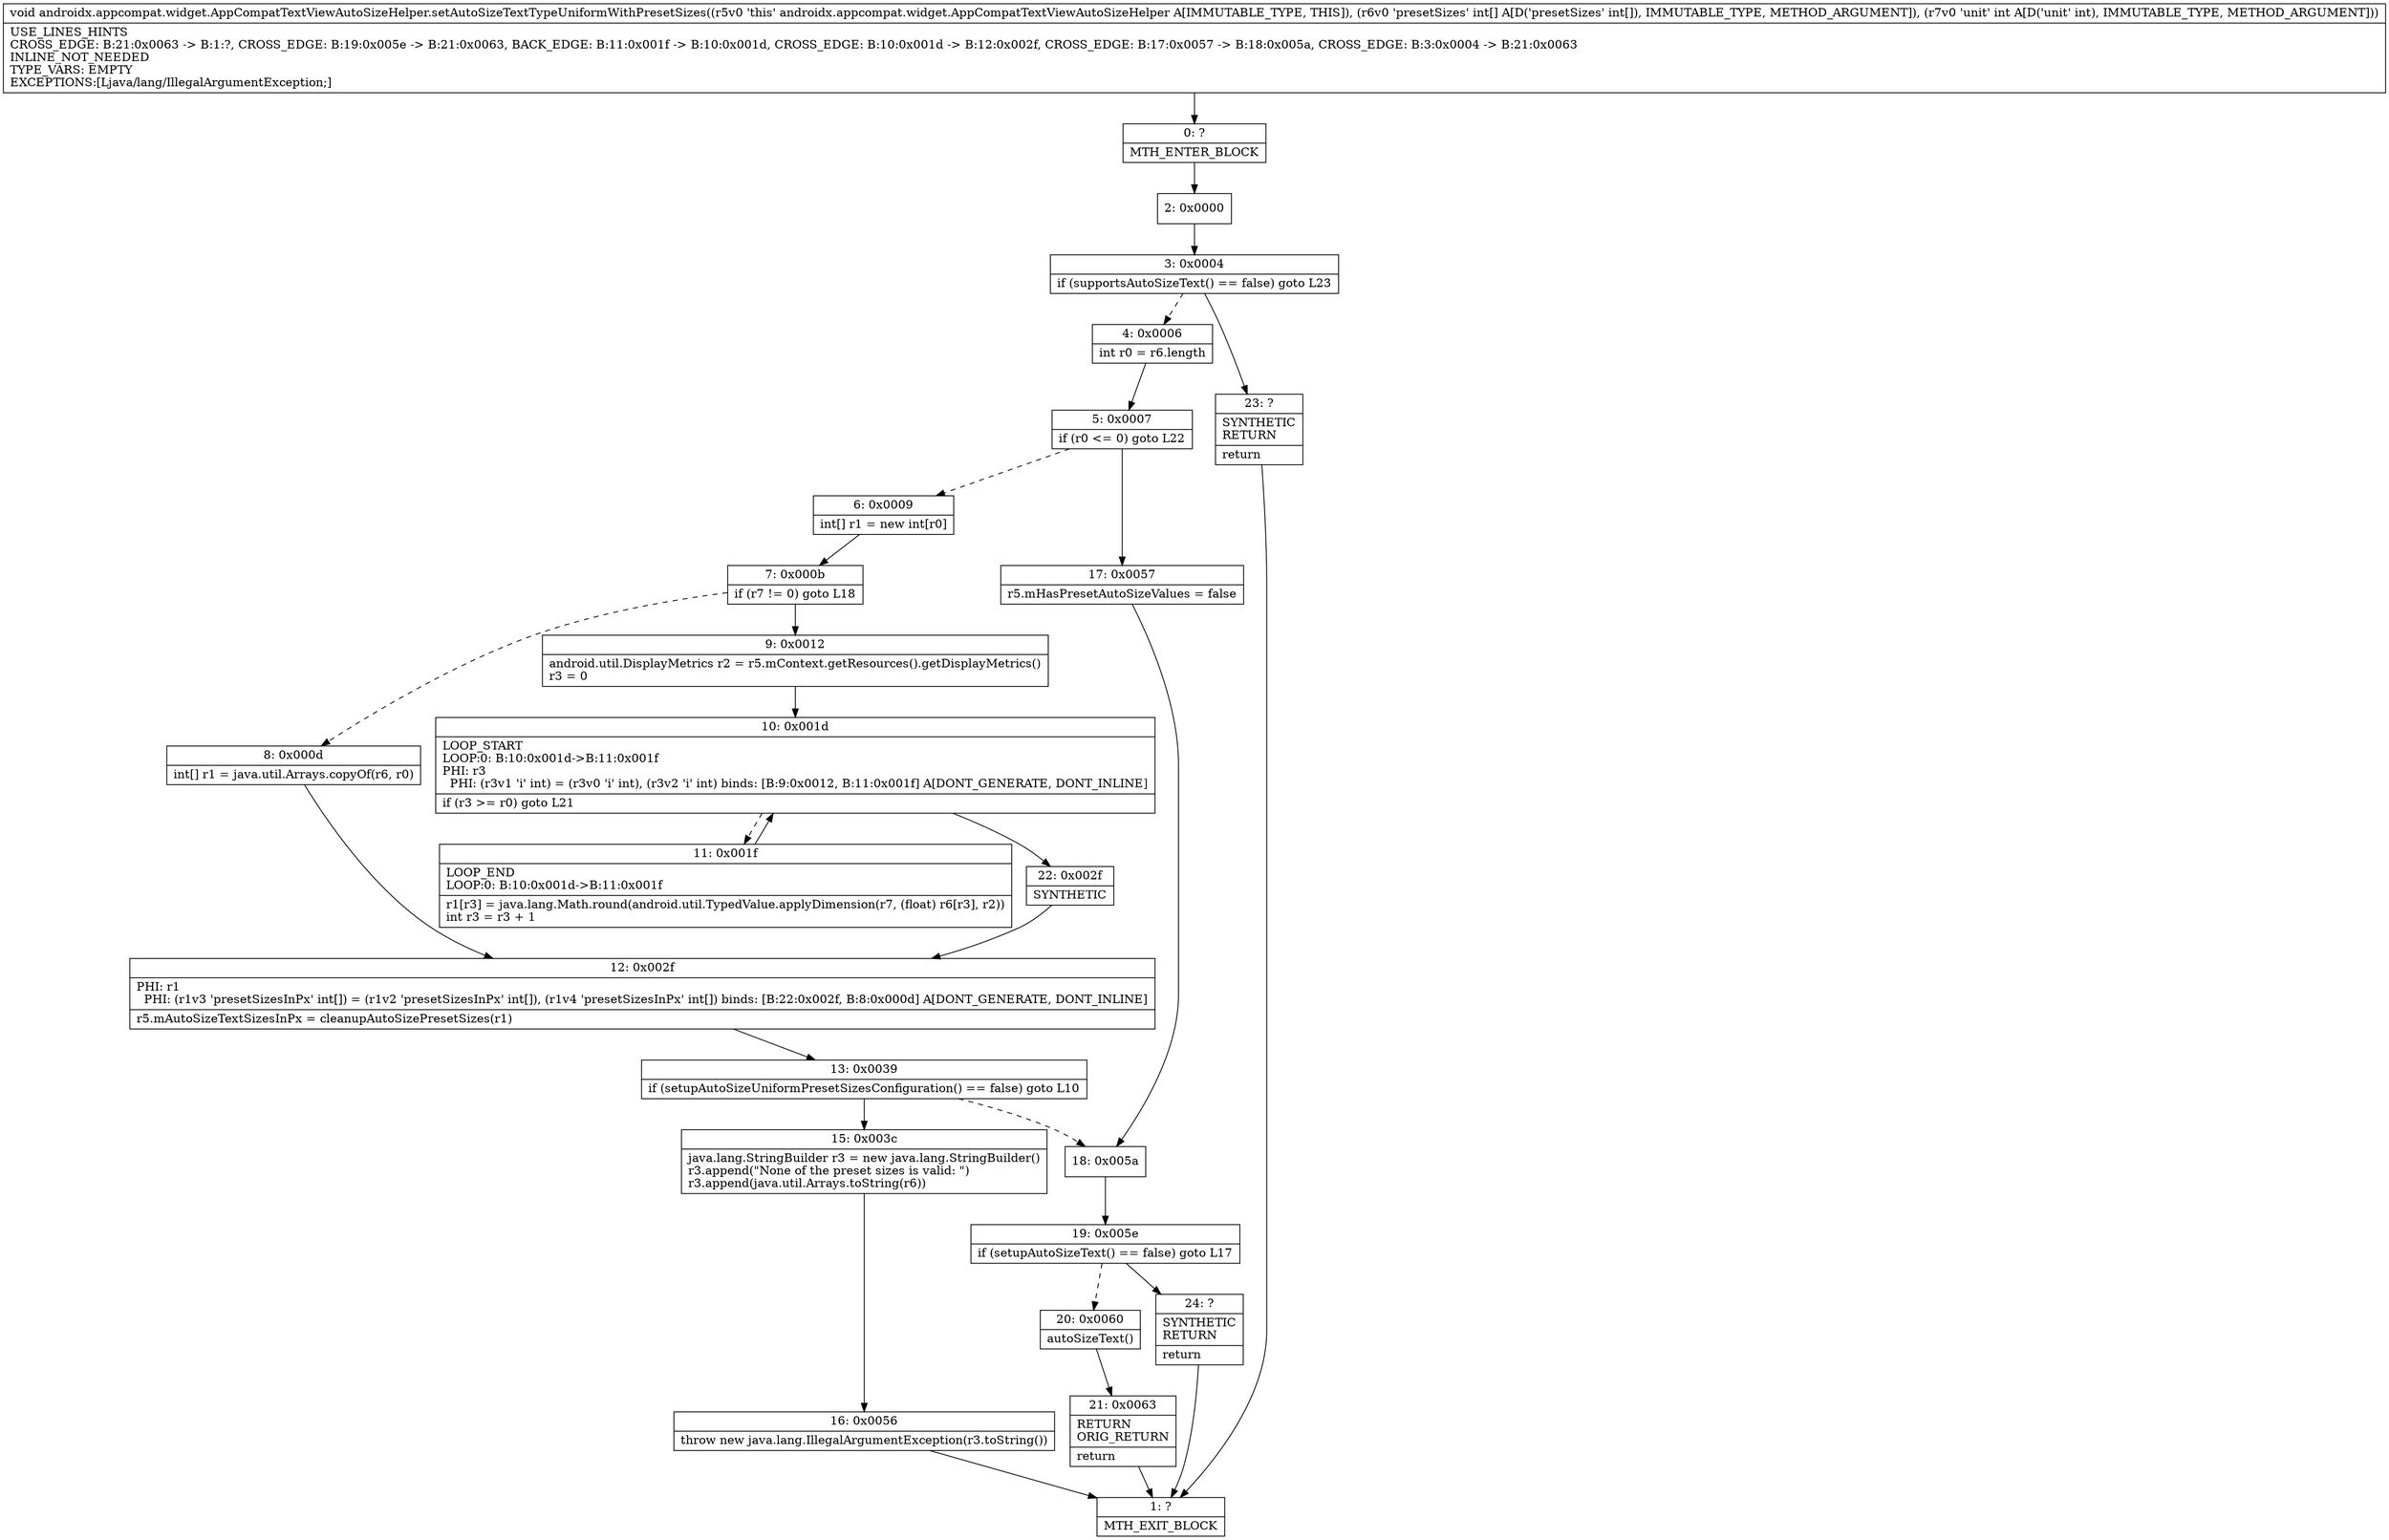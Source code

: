 digraph "CFG forandroidx.appcompat.widget.AppCompatTextViewAutoSizeHelper.setAutoSizeTextTypeUniformWithPresetSizes([II)V" {
Node_0 [shape=record,label="{0\:\ ?|MTH_ENTER_BLOCK\l}"];
Node_2 [shape=record,label="{2\:\ 0x0000}"];
Node_3 [shape=record,label="{3\:\ 0x0004|if (supportsAutoSizeText() == false) goto L23\l}"];
Node_4 [shape=record,label="{4\:\ 0x0006|int r0 = r6.length\l}"];
Node_5 [shape=record,label="{5\:\ 0x0007|if (r0 \<= 0) goto L22\l}"];
Node_6 [shape=record,label="{6\:\ 0x0009|int[] r1 = new int[r0]\l}"];
Node_7 [shape=record,label="{7\:\ 0x000b|if (r7 != 0) goto L18\l}"];
Node_8 [shape=record,label="{8\:\ 0x000d|int[] r1 = java.util.Arrays.copyOf(r6, r0)\l}"];
Node_12 [shape=record,label="{12\:\ 0x002f|PHI: r1 \l  PHI: (r1v3 'presetSizesInPx' int[]) = (r1v2 'presetSizesInPx' int[]), (r1v4 'presetSizesInPx' int[]) binds: [B:22:0x002f, B:8:0x000d] A[DONT_GENERATE, DONT_INLINE]\l|r5.mAutoSizeTextSizesInPx = cleanupAutoSizePresetSizes(r1)\l}"];
Node_13 [shape=record,label="{13\:\ 0x0039|if (setupAutoSizeUniformPresetSizesConfiguration() == false) goto L10\l}"];
Node_15 [shape=record,label="{15\:\ 0x003c|java.lang.StringBuilder r3 = new java.lang.StringBuilder()\lr3.append(\"None of the preset sizes is valid: \")\lr3.append(java.util.Arrays.toString(r6))\l}"];
Node_16 [shape=record,label="{16\:\ 0x0056|throw new java.lang.IllegalArgumentException(r3.toString())\l}"];
Node_1 [shape=record,label="{1\:\ ?|MTH_EXIT_BLOCK\l}"];
Node_18 [shape=record,label="{18\:\ 0x005a}"];
Node_19 [shape=record,label="{19\:\ 0x005e|if (setupAutoSizeText() == false) goto L17\l}"];
Node_20 [shape=record,label="{20\:\ 0x0060|autoSizeText()\l}"];
Node_21 [shape=record,label="{21\:\ 0x0063|RETURN\lORIG_RETURN\l|return\l}"];
Node_24 [shape=record,label="{24\:\ ?|SYNTHETIC\lRETURN\l|return\l}"];
Node_9 [shape=record,label="{9\:\ 0x0012|android.util.DisplayMetrics r2 = r5.mContext.getResources().getDisplayMetrics()\lr3 = 0\l}"];
Node_10 [shape=record,label="{10\:\ 0x001d|LOOP_START\lLOOP:0: B:10:0x001d\-\>B:11:0x001f\lPHI: r3 \l  PHI: (r3v1 'i' int) = (r3v0 'i' int), (r3v2 'i' int) binds: [B:9:0x0012, B:11:0x001f] A[DONT_GENERATE, DONT_INLINE]\l|if (r3 \>= r0) goto L21\l}"];
Node_11 [shape=record,label="{11\:\ 0x001f|LOOP_END\lLOOP:0: B:10:0x001d\-\>B:11:0x001f\l|r1[r3] = java.lang.Math.round(android.util.TypedValue.applyDimension(r7, (float) r6[r3], r2))\lint r3 = r3 + 1\l}"];
Node_22 [shape=record,label="{22\:\ 0x002f|SYNTHETIC\l}"];
Node_17 [shape=record,label="{17\:\ 0x0057|r5.mHasPresetAutoSizeValues = false\l}"];
Node_23 [shape=record,label="{23\:\ ?|SYNTHETIC\lRETURN\l|return\l}"];
MethodNode[shape=record,label="{void androidx.appcompat.widget.AppCompatTextViewAutoSizeHelper.setAutoSizeTextTypeUniformWithPresetSizes((r5v0 'this' androidx.appcompat.widget.AppCompatTextViewAutoSizeHelper A[IMMUTABLE_TYPE, THIS]), (r6v0 'presetSizes' int[] A[D('presetSizes' int[]), IMMUTABLE_TYPE, METHOD_ARGUMENT]), (r7v0 'unit' int A[D('unit' int), IMMUTABLE_TYPE, METHOD_ARGUMENT]))  | USE_LINES_HINTS\lCROSS_EDGE: B:21:0x0063 \-\> B:1:?, CROSS_EDGE: B:19:0x005e \-\> B:21:0x0063, BACK_EDGE: B:11:0x001f \-\> B:10:0x001d, CROSS_EDGE: B:10:0x001d \-\> B:12:0x002f, CROSS_EDGE: B:17:0x0057 \-\> B:18:0x005a, CROSS_EDGE: B:3:0x0004 \-\> B:21:0x0063\lINLINE_NOT_NEEDED\lTYPE_VARS: EMPTY\lEXCEPTIONS:[Ljava\/lang\/IllegalArgumentException;]\l}"];
MethodNode -> Node_0;Node_0 -> Node_2;
Node_2 -> Node_3;
Node_3 -> Node_4[style=dashed];
Node_3 -> Node_23;
Node_4 -> Node_5;
Node_5 -> Node_6[style=dashed];
Node_5 -> Node_17;
Node_6 -> Node_7;
Node_7 -> Node_8[style=dashed];
Node_7 -> Node_9;
Node_8 -> Node_12;
Node_12 -> Node_13;
Node_13 -> Node_15;
Node_13 -> Node_18[style=dashed];
Node_15 -> Node_16;
Node_16 -> Node_1;
Node_18 -> Node_19;
Node_19 -> Node_20[style=dashed];
Node_19 -> Node_24;
Node_20 -> Node_21;
Node_21 -> Node_1;
Node_24 -> Node_1;
Node_9 -> Node_10;
Node_10 -> Node_11[style=dashed];
Node_10 -> Node_22;
Node_11 -> Node_10;
Node_22 -> Node_12;
Node_17 -> Node_18;
Node_23 -> Node_1;
}

